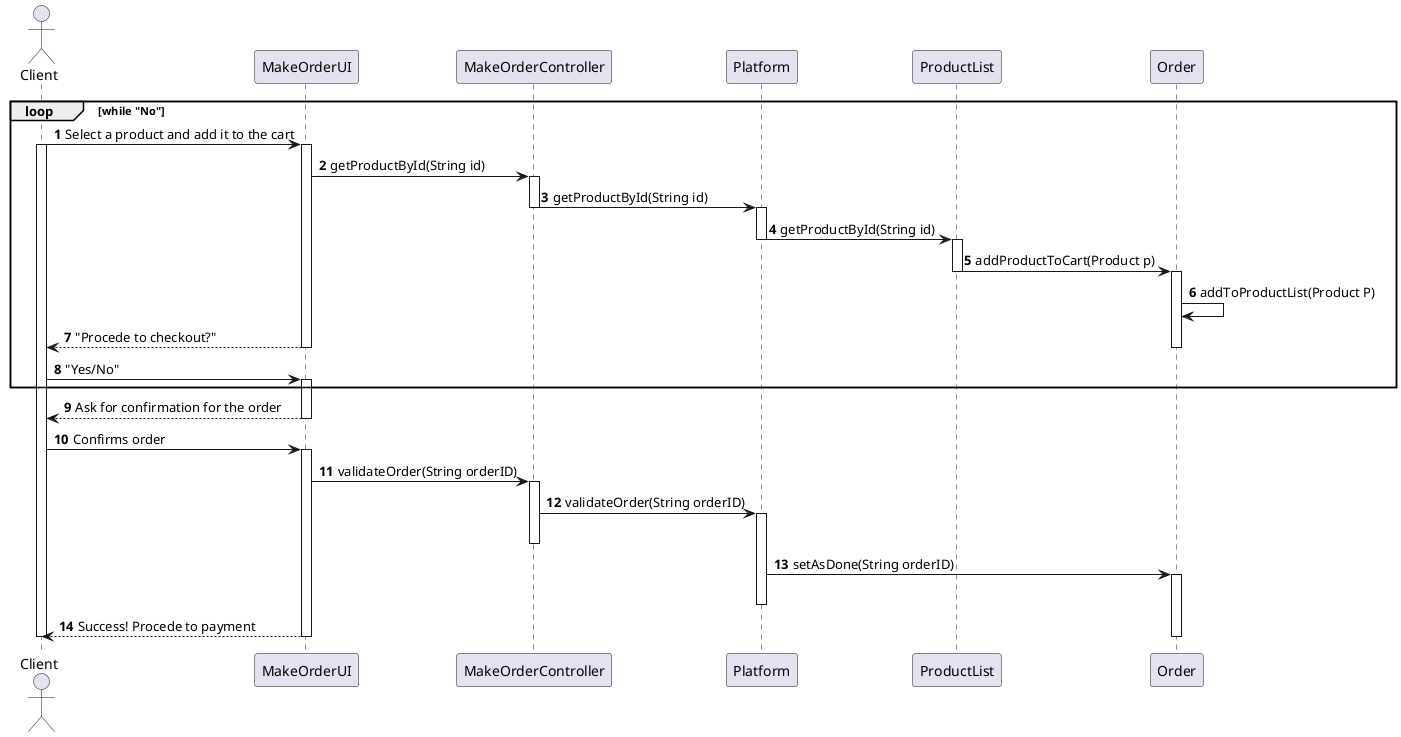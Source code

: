 @startuml
autonumber

actor "Client" as C
participant "MakeOrderUI" as UI
participant "MakeOrderController" as CTRL
participant "Platform" as PLAT
participant "ProductList" as PRLST
participant "Order" as OR

loop while "No"

    C -> UI : Select a product and add it to the cart
    activate C

    activate UI
    UI -> CTRL : getProductById(String id)

    activate CTRL
    CTRL -> PLAT : getProductById(String id)
    deactivate CTRL

    activate PLAT
    PLAT -> PRLST : getProductById(String id)
    deactivate PLAT

    activate PRLST
    PRLST -> OR : addProductToCart(Product p)
    deactivate PRLST

    activate OR
    OR -> OR : addToProductList(Product P)

    UI --> C : "Procede to checkout?"
    deactivate UI

    deactivate OR

    C -> UI : "Yes/No"
    activate UI

end loop

UI --> C : Ask for confirmation for the order
deactivate UI

C -> UI : Confirms order
activate UI

UI -> CTRL : validateOrder(String orderID)
activate CTRL

CTRL -> PLAT : validateOrder(String orderID)
activate PLAT
deactivate CTRL

PLAT -> OR : setAsDone(String orderID)
activate OR
deactivate PLAT

UI --> C : Success! Procede to payment
deactivate UI
deactivate OR
deactivate C



@enduml